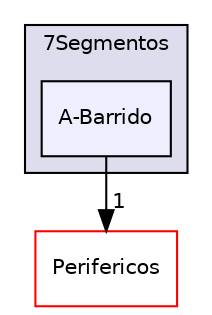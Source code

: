 digraph "E:/Agustin/Escritorio/MCUexpresso/KitLPC845-C++/src/Drivers/Hardware/02-Displays/7Segmentos/A-Barrido" {
  compound=true
  node [ fontsize="10", fontname="Helvetica"];
  edge [ labelfontsize="10", labelfontname="Helvetica"];
  subgraph clusterdir_6f52b4b1ba388d7141328ee2524c9948 {
    graph [ bgcolor="#ddddee", pencolor="black", label="7Segmentos" fontname="Helvetica", fontsize="10", URL="dir_6f52b4b1ba388d7141328ee2524c9948.html"]
  dir_93c1535c6de2115d9cd14b39863781e6 [shape=box, label="A-Barrido", style="filled", fillcolor="#eeeeff", pencolor="black", URL="dir_93c1535c6de2115d9cd14b39863781e6.html"];
  }
  dir_fddceb55b13f36ba841fc9095bbfed65 [shape=box label="Perifericos" fillcolor="white" style="filled" color="red" URL="dir_fddceb55b13f36ba841fc9095bbfed65.html"];
  dir_93c1535c6de2115d9cd14b39863781e6->dir_fddceb55b13f36ba841fc9095bbfed65 [headlabel="1", labeldistance=1.5 headhref="dir_000006_000016.html"];
}
